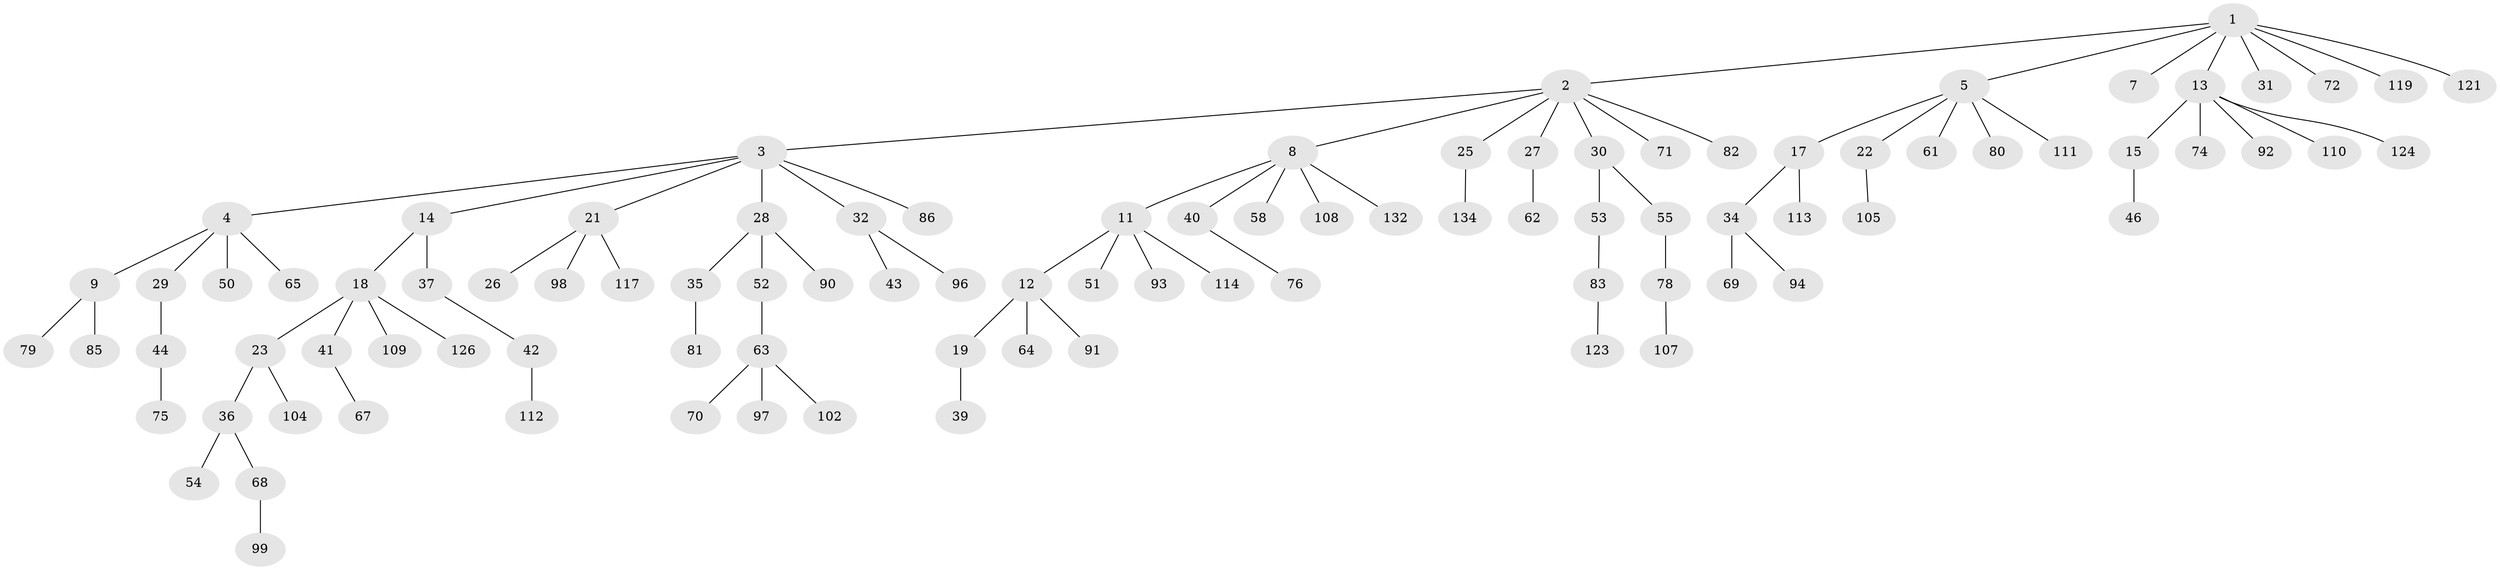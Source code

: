 // original degree distribution, {5: 0.04477611940298507, 7: 0.007462686567164179, 8: 0.007462686567164179, 4: 0.06716417910447761, 1: 0.5074626865671642, 3: 0.11194029850746269, 2: 0.2462686567164179, 6: 0.007462686567164179}
// Generated by graph-tools (version 1.1) at 2025/42/03/06/25 10:42:06]
// undirected, 95 vertices, 94 edges
graph export_dot {
graph [start="1"]
  node [color=gray90,style=filled];
  1 [super="+6"];
  2 [super="+10"];
  3 [super="+47"];
  4 [super="+38"];
  5 [super="+60"];
  7;
  8 [super="+49"];
  9 [super="+59"];
  11 [super="+45"];
  12 [super="+16"];
  13 [super="+88"];
  14 [super="+20"];
  15;
  17 [super="+33"];
  18 [super="+122"];
  19 [super="+89"];
  21 [super="+125"];
  22 [super="+106"];
  23 [super="+24"];
  25 [super="+101"];
  26;
  27;
  28 [super="+115"];
  29;
  30 [super="+73"];
  31;
  32 [super="+77"];
  34 [super="+56"];
  35;
  36 [super="+48"];
  37;
  39 [super="+128"];
  40;
  41;
  42 [super="+100"];
  43 [super="+57"];
  44 [super="+87"];
  46;
  50 [super="+118"];
  51 [super="+103"];
  52;
  53;
  54;
  55;
  58;
  61 [super="+66"];
  62 [super="+133"];
  63 [super="+130"];
  64 [super="+131"];
  65;
  67;
  68;
  69;
  70;
  71;
  72;
  74 [super="+95"];
  75 [super="+84"];
  76;
  78 [super="+116"];
  79;
  80;
  81 [super="+127"];
  82;
  83;
  85;
  86;
  90;
  91;
  92;
  93;
  94;
  96;
  97;
  98;
  99;
  102;
  104;
  105;
  107;
  108 [super="+120"];
  109 [super="+129"];
  110;
  111;
  112;
  113;
  114;
  117;
  119;
  121;
  123;
  124;
  126;
  132;
  134;
  1 -- 2;
  1 -- 5;
  1 -- 13;
  1 -- 119;
  1 -- 7;
  1 -- 72;
  1 -- 121;
  1 -- 31;
  2 -- 3;
  2 -- 8;
  2 -- 27;
  2 -- 30;
  2 -- 71;
  2 -- 25;
  2 -- 82;
  3 -- 4;
  3 -- 14;
  3 -- 21;
  3 -- 28;
  3 -- 32;
  3 -- 86;
  4 -- 9;
  4 -- 29;
  4 -- 65;
  4 -- 50;
  5 -- 17;
  5 -- 22;
  5 -- 80;
  5 -- 61;
  5 -- 111;
  8 -- 11;
  8 -- 40;
  8 -- 132;
  8 -- 58;
  8 -- 108;
  9 -- 85;
  9 -- 79;
  11 -- 12;
  11 -- 114;
  11 -- 51;
  11 -- 93;
  12 -- 64;
  12 -- 19;
  12 -- 91;
  13 -- 15;
  13 -- 74;
  13 -- 124;
  13 -- 110;
  13 -- 92;
  14 -- 18;
  14 -- 37;
  15 -- 46;
  17 -- 113;
  17 -- 34;
  18 -- 23;
  18 -- 41;
  18 -- 109;
  18 -- 126;
  19 -- 39;
  21 -- 26;
  21 -- 98;
  21 -- 117;
  22 -- 105;
  23 -- 104;
  23 -- 36;
  25 -- 134;
  27 -- 62;
  28 -- 35;
  28 -- 52;
  28 -- 90;
  29 -- 44;
  30 -- 53;
  30 -- 55;
  32 -- 43;
  32 -- 96;
  34 -- 69;
  34 -- 94;
  35 -- 81;
  36 -- 54;
  36 -- 68;
  37 -- 42;
  40 -- 76;
  41 -- 67;
  42 -- 112;
  44 -- 75;
  52 -- 63;
  53 -- 83;
  55 -- 78;
  63 -- 70;
  63 -- 97;
  63 -- 102;
  68 -- 99;
  78 -- 107;
  83 -- 123;
}
